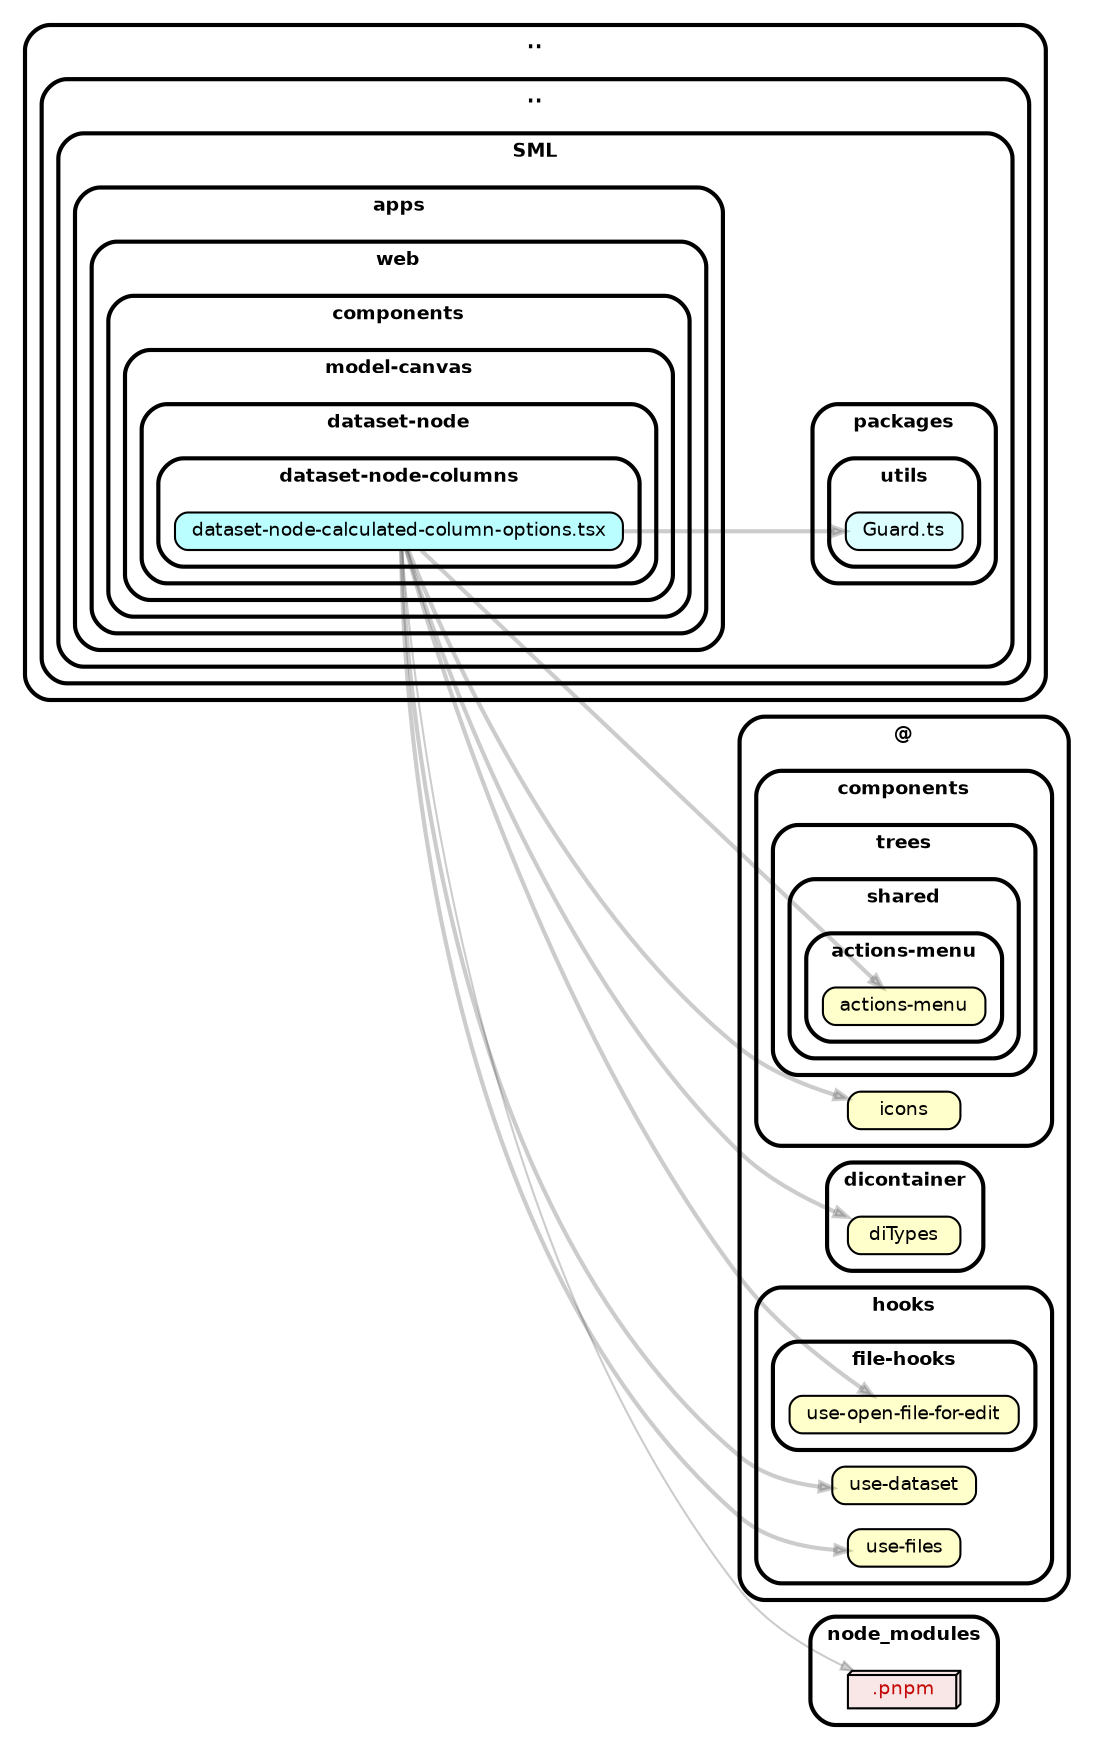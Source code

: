 strict digraph "dependency-cruiser output"{
    rankdir="LR" splines="true" overlap="false" nodesep="0.16" ranksep="0.18" fontname="Helvetica-bold" fontsize="9" style="rounded,bold,filled" fillcolor="#ffffff" compound="true"
    node [shape="box" style="rounded, filled" height="0.2" color="black" fillcolor="#ffffcc" fontcolor="black" fontname="Helvetica" fontsize="9"]
    edge [arrowhead="normal" arrowsize="0.6" penwidth="2.0" color="#00000033" fontname="Helvetica" fontsize="9"]

    subgraph "cluster_.." {label=".." subgraph "cluster_../.." {label=".." subgraph "cluster_../../SML" {label="SML" subgraph "cluster_../../SML/apps" {label="apps" subgraph "cluster_../../SML/apps/web" {label="web" subgraph "cluster_../../SML/apps/web/components" {label="components" subgraph "cluster_../../SML/apps/web/components/model-canvas" {label="model-canvas" subgraph "cluster_../../SML/apps/web/components/model-canvas/dataset-node" {label="dataset-node" subgraph "cluster_../../SML/apps/web/components/model-canvas/dataset-node/dataset-node-columns" {label="dataset-node-columns" "../../SML/apps/web/components/model-canvas/dataset-node/dataset-node-columns/dataset-node-calculated-column-options.tsx" [label=<dataset-node-calculated-column-options.tsx> tooltip="dataset-node-calculated-column-options.tsx" URL="../../SML/apps/web/components/model-canvas/dataset-node/dataset-node-columns/dataset-node-calculated-column-options.tsx" fillcolor="#bbfeff"] } } } } } } } } }
    "../../SML/apps/web/components/model-canvas/dataset-node/dataset-node-columns/dataset-node-calculated-column-options.tsx" -> "@/components/icons"
    "../../SML/apps/web/components/model-canvas/dataset-node/dataset-node-columns/dataset-node-calculated-column-options.tsx" -> "@/components/trees/shared/actions-menu/actions-menu"
    "../../SML/apps/web/components/model-canvas/dataset-node/dataset-node-columns/dataset-node-calculated-column-options.tsx" -> "@/dicontainer/diTypes"
    "../../SML/apps/web/components/model-canvas/dataset-node/dataset-node-columns/dataset-node-calculated-column-options.tsx" -> "@/hooks/file-hooks/use-open-file-for-edit"
    "../../SML/apps/web/components/model-canvas/dataset-node/dataset-node-columns/dataset-node-calculated-column-options.tsx" -> "@/hooks/use-dataset"
    "../../SML/apps/web/components/model-canvas/dataset-node/dataset-node-columns/dataset-node-calculated-column-options.tsx" -> "@/hooks/use-files"
    "../../SML/apps/web/components/model-canvas/dataset-node/dataset-node-columns/dataset-node-calculated-column-options.tsx" -> "node_modules/.pnpm" [penwidth="1.0"]
    "../../SML/apps/web/components/model-canvas/dataset-node/dataset-node-columns/dataset-node-calculated-column-options.tsx" -> "../../SML/packages/utils/Guard.ts"
    subgraph "cluster_.." {label=".." subgraph "cluster_../.." {label=".." subgraph "cluster_../../SML" {label="SML" subgraph "cluster_../../SML/packages" {label="packages" subgraph "cluster_../../SML/packages/utils" {label="utils" "../../SML/packages/utils/Guard.ts" [label=<Guard.ts> tooltip="Guard.ts" URL="../../SML/packages/utils/Guard.ts" fillcolor="#ddfeff"] } } } } }
    subgraph "cluster_@" {label="@" subgraph "cluster_@/components" {label="components" "@/components/icons" [label=<icons> tooltip="icons" ] } }
    subgraph "cluster_@" {label="@" subgraph "cluster_@/components" {label="components" subgraph "cluster_@/components/trees" {label="trees" subgraph "cluster_@/components/trees/shared" {label="shared" subgraph "cluster_@/components/trees/shared/actions-menu" {label="actions-menu" "@/components/trees/shared/actions-menu/actions-menu" [label=<actions-menu> tooltip="actions-menu" ] } } } } }
    subgraph "cluster_@" {label="@" subgraph "cluster_@/dicontainer" {label="dicontainer" "@/dicontainer/diTypes" [label=<diTypes> tooltip="diTypes" ] } }
    subgraph "cluster_@" {label="@" subgraph "cluster_@/hooks" {label="hooks" subgraph "cluster_@/hooks/file-hooks" {label="file-hooks" "@/hooks/file-hooks/use-open-file-for-edit" [label=<use-open-file-for-edit> tooltip="use-open-file-for-edit" ] } } }
    subgraph "cluster_@" {label="@" subgraph "cluster_@/hooks" {label="hooks" "@/hooks/use-dataset" [label=<use-dataset> tooltip="use-dataset" ] } }
    subgraph "cluster_@" {label="@" subgraph "cluster_@/hooks" {label="hooks" "@/hooks/use-files" [label=<use-files> tooltip="use-files" ] } }
    subgraph "cluster_node_modules" {label="node_modules" "node_modules/.pnpm" [label=<.pnpm> tooltip=".pnpm" URL="https://www.npmjs.com/package/.pnpm" shape="box3d" fillcolor="#c40b0a1a" fontcolor="#c40b0a"] }
}
